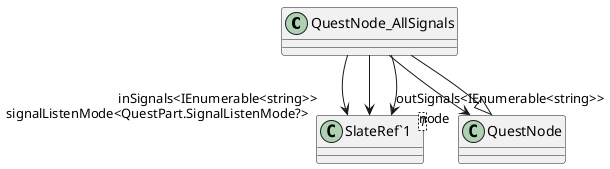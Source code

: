 @startuml
class QuestNode_AllSignals {
}
class "SlateRef`1"<T> {
}
QuestNode <|-- QuestNode_AllSignals
QuestNode_AllSignals --> "inSignals<IEnumerable<string>>" "SlateRef`1"
QuestNode_AllSignals --> "outSignals<IEnumerable<string>>" "SlateRef`1"
QuestNode_AllSignals --> "node" QuestNode
QuestNode_AllSignals --> "signalListenMode<QuestPart.SignalListenMode?>" "SlateRef`1"
@enduml
